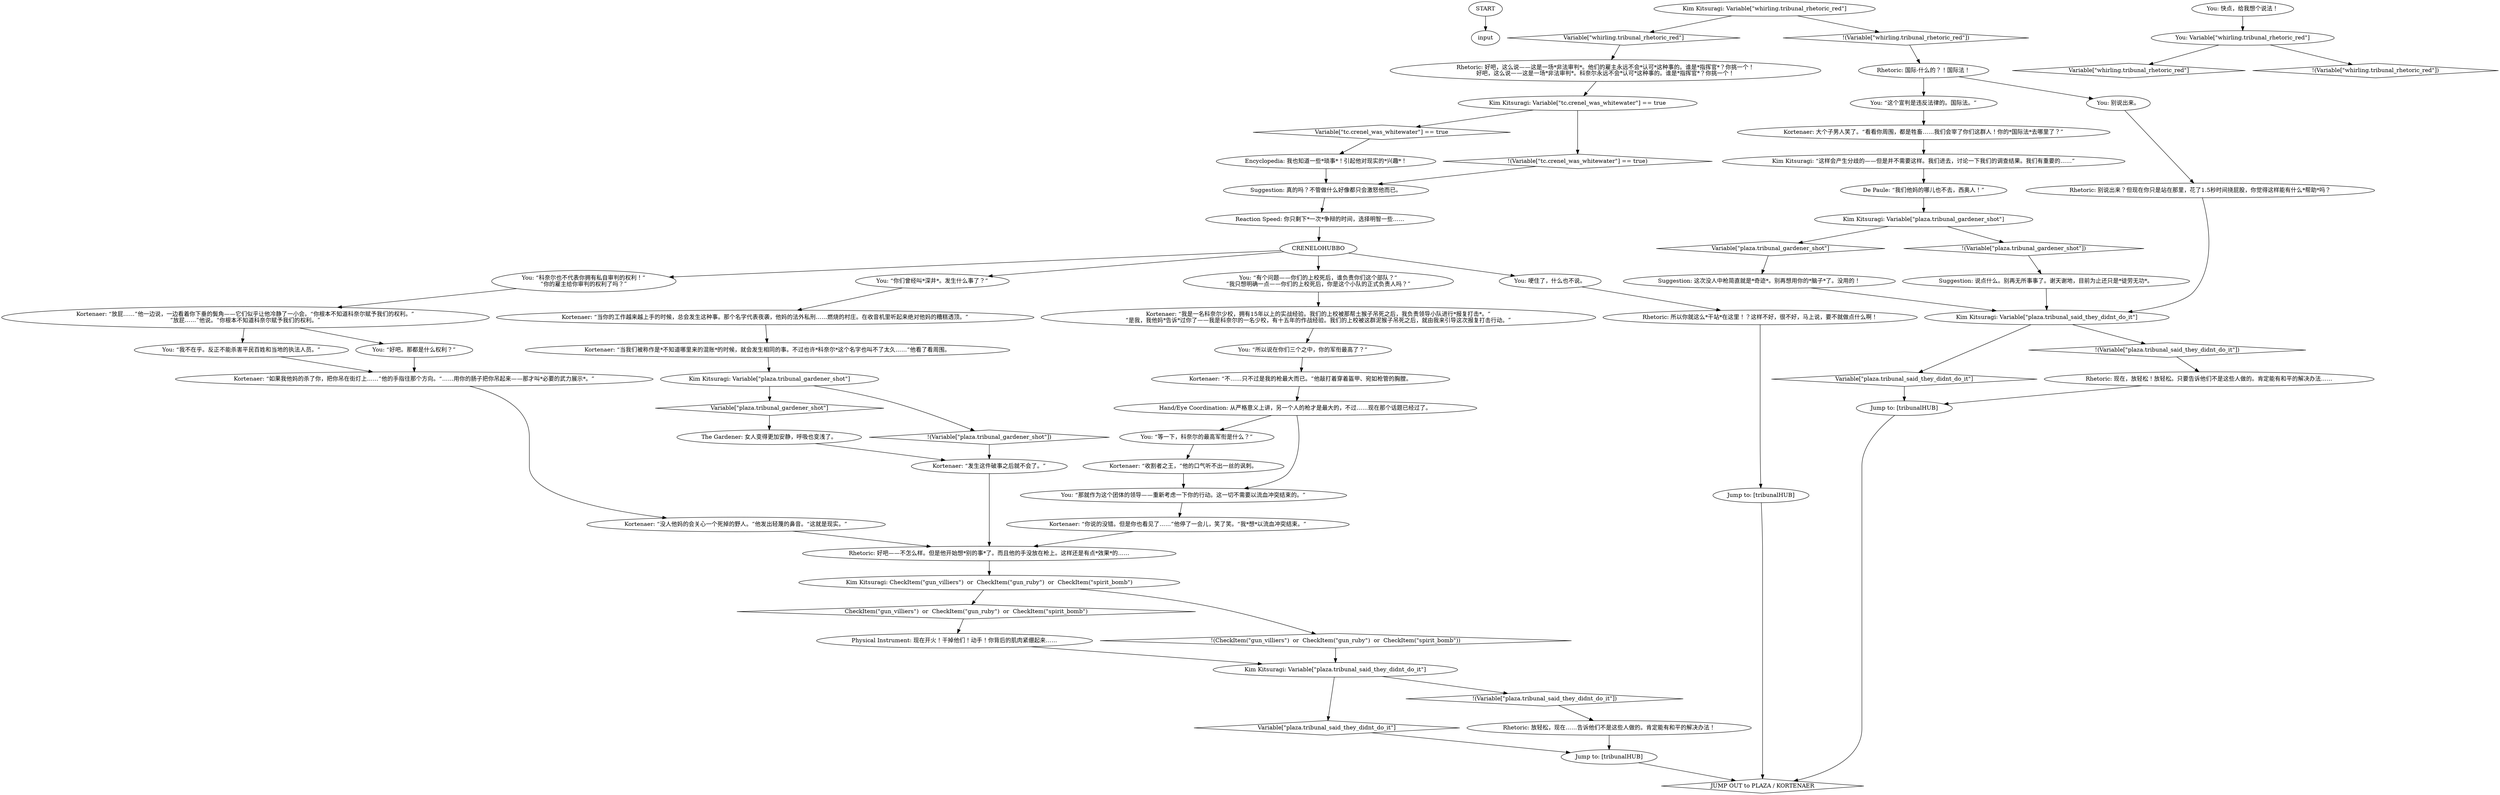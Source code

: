 # TRIBUNAL / LEGITIMACY OF THIS TRIBUNAL
# "Does Krenel give you the right to conduct tribunal?"
# ==================================================
digraph G {
	  0 [label="START"];
	  1 [label="input"];
	  2 [label="Jump to: [tribunalHUB]"];
	  3 [label="Reaction Speed: 你只剩下*一次*争辩的时间，选择明智一些……"];
	  4 [label="You: “科奈尔也不代表你拥有私自审判的权利！”\n“你的雇主给你审判的权利了吗？”"];
	  5 [label="You: “你们曾经叫*深井*。发生什么事了？”"];
	  6 [label="You: “这个宣判是违反法律的。国际法。”"];
	  7 [label="Kortenaer: “没人他妈的会关心一个死掉的野人。”他发出轻蔑的鼻音。“这就是现实。”"];
	  8 [label="Kortenaer: “当你的工作越来越上手的时候，总会发生这种事。那个名字代表夜袭，他妈的法外私刑……燃烧的村庄。在收音机里听起来绝对他妈的糟糕透顶。”"];
	  9 [label="CRENELOHUBBO"];
	  10 [label="Physical Instrument: 现在开火！干掉他们！动手！你背后的肌肉紧绷起来……"];
	  11 [label="Rhetoric: 放轻松，现在……告诉他们不是这些人做的。肯定能有和平的解决办法！"];
	  12 [label="Kim Kitsuragi: Variable[\"plaza.tribunal_said_they_didnt_do_it\"]"];
	  13 [label="Variable[\"plaza.tribunal_said_they_didnt_do_it\"]", shape=diamond];
	  14 [label="!(Variable[\"plaza.tribunal_said_they_didnt_do_it\"])", shape=diamond];
	  15 [label="Kim Kitsuragi: Variable[\"whirling.tribunal_rhetoric_red\"]"];
	  16 [label="Variable[\"whirling.tribunal_rhetoric_red\"]", shape=diamond];
	  17 [label="!(Variable[\"whirling.tribunal_rhetoric_red\"])", shape=diamond];
	  18 [label="Kim Kitsuragi: CheckItem(\"gun_villiers\")  or  CheckItem(\"gun_ruby\")  or  CheckItem(\"spirit_bomb\")"];
	  19 [label="CheckItem(\"gun_villiers\")  or  CheckItem(\"gun_ruby\")  or  CheckItem(\"spirit_bomb\")", shape=diamond];
	  20 [label="!(CheckItem(\"gun_villiers\")  or  CheckItem(\"gun_ruby\")  or  CheckItem(\"spirit_bomb\"))", shape=diamond];
	  21 [label="You: “等一下，科奈尔的最高军衔是什么？”"];
	  22 [label="You: 快点，给我想个说法！"];
	  23 [label="You: Variable[\"whirling.tribunal_rhetoric_red\"]"];
	  24 [label="Variable[\"whirling.tribunal_rhetoric_red\"]", shape=diamond];
	  25 [label="!(Variable[\"whirling.tribunal_rhetoric_red\"])", shape=diamond];
	  26 [label="De Paule: “我们他妈的哪儿也不去，西奥人！”"];
	  27 [label="Kortenaer: “你说的没错。但是你也看见了……”他停了一会儿，笑了笑。“我*想*以流血冲突结束。”"];
	  28 [label="Kim Kitsuragi: Variable[\"tc.crenel_was_whitewater\"] == true"];
	  29 [label="Variable[\"tc.crenel_was_whitewater\"] == true", shape=diamond];
	  30 [label="!(Variable[\"tc.crenel_was_whitewater\"] == true)", shape=diamond];
	  31 [label="Kortenaer: “当我们被称作是*不知道哪里来的混账*的时候，就会发生相同的事。不过也许*科奈尔*这个名字也叫不了太久……”他看了看周围。"];
	  32 [label="Kortenaer: “不……只不过是我的枪最大而已。”他敲打着穿着盔甲、宛如枪管的胸膛。"];
	  33 [label="Rhetoric: 国际-什么的？！国际法！"];
	  34 [label="Rhetoric: 好吧——不怎么样。但是他开始想*别的事*了。而且他的手没放在枪上。这样还是有点*效果*的……"];
	  35 [label="You: 别说出来。"];
	  36 [label="Rhetoric: 现在，放轻松！放轻松。只要告诉他们不是这些人做的。肯定能有和平的解决办法……"];
	  37 [label="You: “有个问题——你们的上校死后，谁负责你们这个部队？”\n“我只想明确一点——你们的上校死后，你是这个小队的正式负责人吗？”"];
	  38 [label="You: “那就作为这个团体的领导——重新考虑一下你的行动。这一切不需要以流血冲突结束的。”"];
	  39 [label="You: “所以说在你们三个之中，你的军衔最高了？”"];
	  40 [label="You: 哽住了，什么也不说。"];
	  41 [label="Jump to: [tribunalHUB]"];
	  42 [label="Kortenaer: “发生这件破事之后就不会了。”"];
	  43 [label="Suggestion: 这次没人中枪简直就是*奇迹*。别再想用你的*脑子*了。没用的！"];
	  44 [label="The Gardener: 女人变得更加安静，呼吸也变浅了。"];
	  45 [label="Rhetoric: 所以你就这么*干站*在这里！？这样不好，很不好，马上说，要不就做点什么啊！"];
	  46 [label="Suggestion: 说点什么。别再无所事事了。谢天谢地，目前为止还只是*徒劳无功*。"];
	  47 [label="Kortenaer: “放屁……”他一边说，一边看着你下垂的鬓角——它们似乎让他冷静了一小会。“你根本不知道科奈尔赋予我们的权利。”\n“放屁……”他说。“你根本不知道科奈尔赋予我们的权利。”"];
	  48 [label="Kim Kitsuragi: Variable[\"plaza.tribunal_said_they_didnt_do_it\"]"];
	  49 [label="Variable[\"plaza.tribunal_said_they_didnt_do_it\"]", shape=diamond];
	  50 [label="!(Variable[\"plaza.tribunal_said_they_didnt_do_it\"])", shape=diamond];
	  51 [label="Kortenaer: “我是一名科奈尔少校，拥有15年以上的实战经验。我们的上校被那帮土猴子吊死之后，我负责领导小队进行*报复打击*。”\n“是我，我他妈*告诉*过你了——我是科奈尔的一名少校，有十五年的作战经验。我们的上校被这群泥猴子吊死之后，就由我来引导这次报复打击行动。”"];
	  52 [label="Jump to: [tribunalHUB]"];
	  53 [label="Suggestion: 真的吗？不管做什么好像都只会激怒他而已。"];
	  54 [label="Kortenaer: 大个子男人笑了。“看看你周围，都是牲畜……我们会宰了你们这群人！你的*国际法*去哪里了？”"];
	  55 [label="Kim Kitsuragi: Variable[\"plaza.tribunal_gardener_shot\"]"];
	  56 [label="Variable[\"plaza.tribunal_gardener_shot\"]", shape=diamond];
	  57 [label="!(Variable[\"plaza.tribunal_gardener_shot\"])", shape=diamond];
	  58 [label="Rhetoric: 别说出来？但现在你只是站在那里，花了1.5秒时间挠屁股，你觉得这样能有什么*帮助*吗？"];
	  59 [label="Hand/Eye Coordination: 从严格意义上讲，另一个人的枪才是最大的，不过……现在那个话题已经过了。"];
	  60 [label="You: “我不在乎。反正不能杀害平民百姓和当地的执法人员。”"];
	  62 [label="Rhetoric: 好吧，这么说——这是一场*非法审判*。他们的雇主永远不会*认可*这种事的。谁是*指挥官*？你挑一个！\n好吧，这么说——这是一场*非法审判*。科奈尔永远不会*认可*这种事的。谁是*指挥官*？你挑一个！"];
	  63 [label="Encyclopedia: 我也知道一些*琐事*！引起他对现实的*兴趣*！"];
	  64 [label="Kortenaer: “收割者之王，”他的口气听不出一丝的讽刺。"];
	  65 [label="Kortenaer: “如果我他妈的杀了你，把你吊在街灯上……”他的手指往那个方向。“……用你的肠子把你吊起来——那才叫*必要的武力展示*。”"];
	  66 [label="You: “好吧。那都是什么权利？”"];
	  67 [label="Kim Kitsuragi: “这样会产生分歧的——但是并不需要这样。我们进去，讨论一下我们的调查结果。我们有重要的……”"];
	  68 [label="Kim Kitsuragi: Variable[\"plaza.tribunal_gardener_shot\"]"];
	  69 [label="Variable[\"plaza.tribunal_gardener_shot\"]", shape=diamond];
	  70 [label="!(Variable[\"plaza.tribunal_gardener_shot\"])", shape=diamond];
	  5370183 [label="JUMP OUT to PLAZA / KORTENAER", shape=diamond];
	  0 -> 1
	  2 -> 5370183
	  3 -> 9
	  4 -> 47
	  5 -> 8
	  6 -> 54
	  7 -> 34
	  8 -> 31
	  9 -> 40
	  9 -> 5
	  9 -> 4
	  9 -> 37
	  10 -> 48
	  11 -> 41
	  12 -> 13
	  12 -> 14
	  13 -> 2
	  14 -> 36
	  15 -> 16
	  15 -> 17
	  16 -> 62
	  17 -> 33
	  18 -> 19
	  18 -> 20
	  19 -> 10
	  20 -> 48
	  21 -> 64
	  22 -> 23
	  23 -> 24
	  23 -> 25
	  26 -> 68
	  27 -> 34
	  28 -> 29
	  28 -> 30
	  29 -> 63
	  30 -> 53
	  31 -> 55
	  32 -> 59
	  33 -> 35
	  33 -> 6
	  34 -> 18
	  35 -> 58
	  36 -> 2
	  37 -> 51
	  38 -> 27
	  39 -> 32
	  40 -> 45
	  41 -> 5370183
	  42 -> 34
	  43 -> 12
	  44 -> 42
	  45 -> 52
	  46 -> 12
	  47 -> 66
	  47 -> 60
	  48 -> 49
	  48 -> 50
	  49 -> 41
	  50 -> 11
	  51 -> 39
	  52 -> 5370183
	  53 -> 3
	  54 -> 67
	  55 -> 56
	  55 -> 57
	  56 -> 44
	  57 -> 42
	  58 -> 12
	  59 -> 21
	  59 -> 38
	  60 -> 65
	  62 -> 28
	  63 -> 53
	  64 -> 38
	  65 -> 7
	  66 -> 65
	  67 -> 26
	  68 -> 69
	  68 -> 70
	  69 -> 43
	  70 -> 46
}

